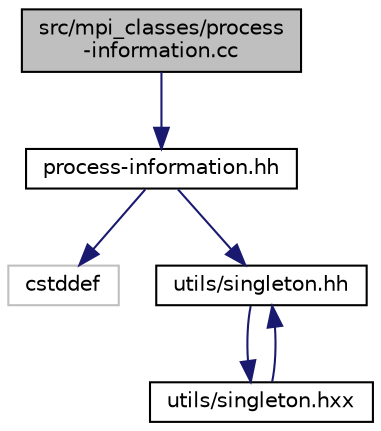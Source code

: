 digraph "src/mpi_classes/process-information.cc"
{
  edge [fontname="Helvetica",fontsize="10",labelfontname="Helvetica",labelfontsize="10"];
  node [fontname="Helvetica",fontsize="10",shape=record];
  Node0 [label="src/mpi_classes/process\l-information.cc",height=0.2,width=0.4,color="black", fillcolor="grey75", style="filled", fontcolor="black"];
  Node0 -> Node1 [color="midnightblue",fontsize="10",style="solid",fontname="Helvetica"];
  Node1 [label="process-information.hh",height=0.2,width=0.4,color="black", fillcolor="white", style="filled",URL="$process-information_8hh.html"];
  Node1 -> Node2 [color="midnightblue",fontsize="10",style="solid",fontname="Helvetica"];
  Node2 [label="cstddef",height=0.2,width=0.4,color="grey75", fillcolor="white", style="filled"];
  Node1 -> Node3 [color="midnightblue",fontsize="10",style="solid",fontname="Helvetica"];
  Node3 [label="utils/singleton.hh",height=0.2,width=0.4,color="black", fillcolor="white", style="filled",URL="$singleton_8hh.html"];
  Node3 -> Node4 [color="midnightblue",fontsize="10",style="solid",fontname="Helvetica"];
  Node4 [label="utils/singleton.hxx",height=0.2,width=0.4,color="black", fillcolor="white", style="filled",URL="$singleton_8hxx.html"];
  Node4 -> Node3 [color="midnightblue",fontsize="10",style="solid",fontname="Helvetica"];
}
